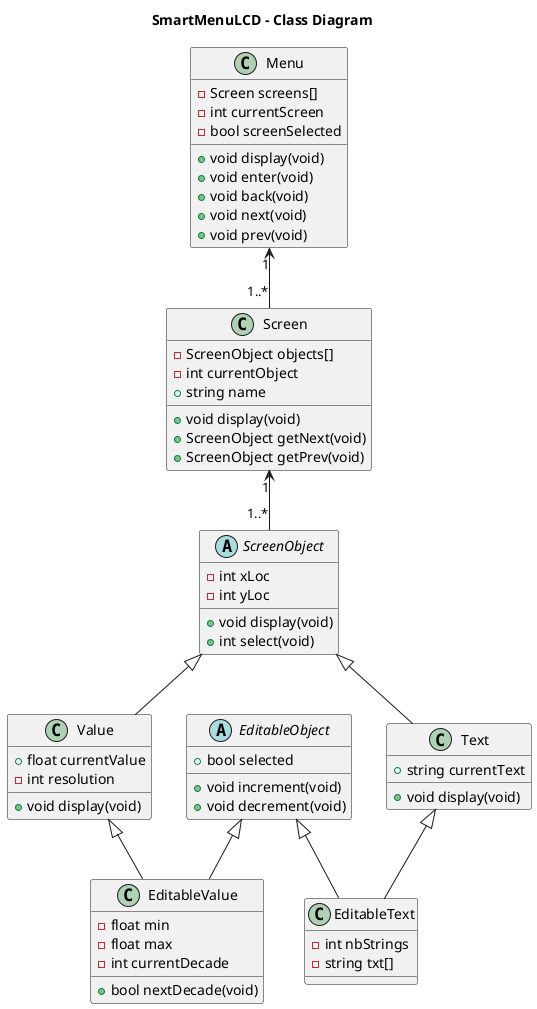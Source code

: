 @startuml

title SmartMenuLCD - Class Diagram

abstract class ScreenObject{
    - int xLoc
    - int yLoc
    + void display(void)
    + int select(void)
}
class Value{
    + float currentValue
    - int resolution
    + void display(void)
}

class EditableValue{
    - float min
    - float max
    - int currentDecade
    + bool nextDecade(void)
}

class Text{
    + string currentText
    + void display(void)
}
abstract class EditableObject{
    + bool selected
    + void increment(void)
    + void decrement(void)
}

class EditableText{
    - int nbStrings
     - string txt[]
}

class Screen{
    - ScreenObject objects[]
    - int currentObject
    + string name
    + void display(void)
    + ScreenObject getNext(void)
    + ScreenObject getPrev(void)

}

class Menu{
    - Screen screens[]
    - int currentScreen
    - bool screenSelected
    + void display(void)
    + void enter(void)
    + void back(void)
    + void next(void)
    + void prev(void)
    
}

Value <|-- EditableValue

EditableObject <|-- EditableValue

EditableObject <|-- EditableText
Text <|-- EditableText

ScreenObject <|-- Text
ScreenObject <|-- Value

Screen "1"<--"1..*" ScreenObject
Menu "1"<--"1..*" Screen
@enduml
